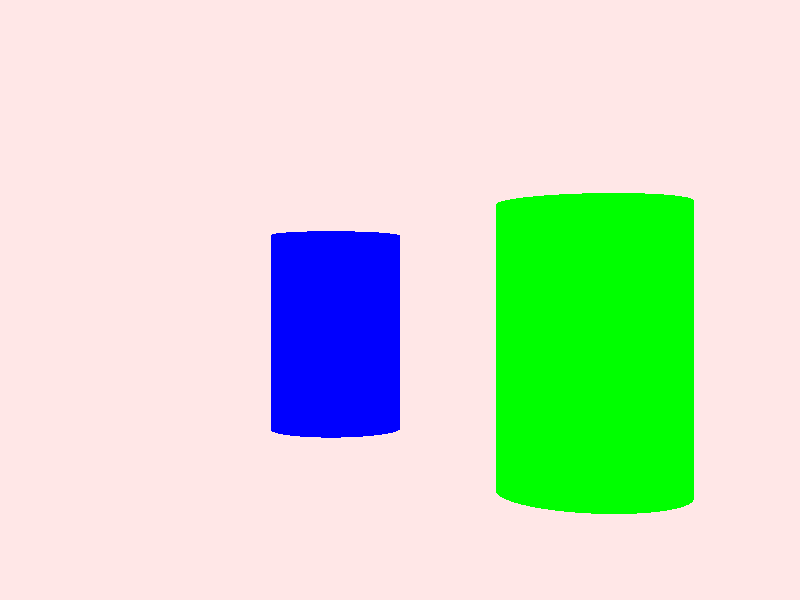 #include "colors.inc"#include "textures.inc"       background {rgb <1.0, 0.8, 0.8>}             camera{  perspective  //orthographic  location <10, 2, -2>  look_at <0, 2, -2>  angle 45}              light_source {  <2, 1, 0>  color White }cylinder {  <0, 0, 0>, <0, 3, 0>, 1  pigment {color Green}}cylinder {  <-5, 0, -3>, <-5, 3, -3>, 1  pigment {color Blue}} 